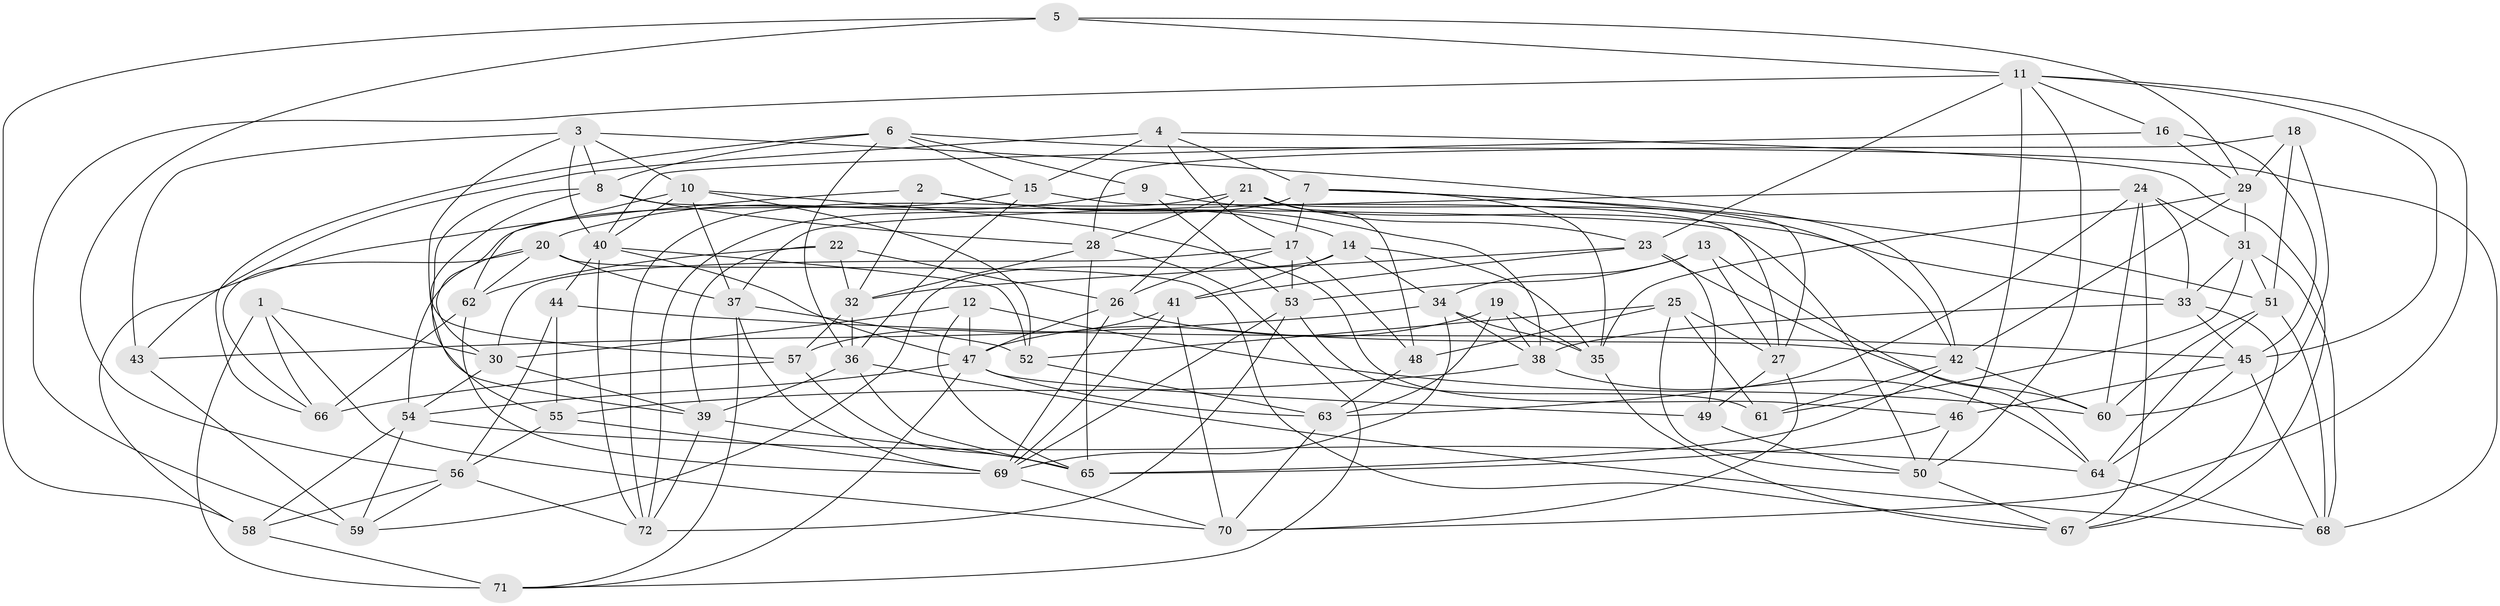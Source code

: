 // original degree distribution, {4: 1.0}
// Generated by graph-tools (version 1.1) at 2025/38/03/04/25 23:38:17]
// undirected, 72 vertices, 199 edges
graph export_dot {
  node [color=gray90,style=filled];
  1;
  2;
  3;
  4;
  5;
  6;
  7;
  8;
  9;
  10;
  11;
  12;
  13;
  14;
  15;
  16;
  17;
  18;
  19;
  20;
  21;
  22;
  23;
  24;
  25;
  26;
  27;
  28;
  29;
  30;
  31;
  32;
  33;
  34;
  35;
  36;
  37;
  38;
  39;
  40;
  41;
  42;
  43;
  44;
  45;
  46;
  47;
  48;
  49;
  50;
  51;
  52;
  53;
  54;
  55;
  56;
  57;
  58;
  59;
  60;
  61;
  62;
  63;
  64;
  65;
  66;
  67;
  68;
  69;
  70;
  71;
  72;
  1 -- 30 [weight=1.0];
  1 -- 66 [weight=1.0];
  1 -- 70 [weight=1.0];
  1 -- 71 [weight=1.0];
  2 -- 14 [weight=1.0];
  2 -- 32 [weight=1.0];
  2 -- 38 [weight=1.0];
  2 -- 58 [weight=1.0];
  3 -- 8 [weight=1.0];
  3 -- 10 [weight=1.0];
  3 -- 39 [weight=1.0];
  3 -- 40 [weight=1.0];
  3 -- 42 [weight=1.0];
  3 -- 43 [weight=1.0];
  4 -- 7 [weight=1.0];
  4 -- 15 [weight=2.0];
  4 -- 17 [weight=1.0];
  4 -- 43 [weight=1.0];
  4 -- 67 [weight=1.0];
  5 -- 11 [weight=1.0];
  5 -- 29 [weight=1.0];
  5 -- 56 [weight=1.0];
  5 -- 58 [weight=1.0];
  6 -- 8 [weight=1.0];
  6 -- 9 [weight=1.0];
  6 -- 15 [weight=1.0];
  6 -- 36 [weight=1.0];
  6 -- 66 [weight=1.0];
  6 -- 68 [weight=1.0];
  7 -- 17 [weight=1.0];
  7 -- 35 [weight=1.0];
  7 -- 42 [weight=1.0];
  7 -- 51 [weight=1.0];
  7 -- 72 [weight=1.0];
  8 -- 28 [weight=1.0];
  8 -- 50 [weight=1.0];
  8 -- 55 [weight=1.0];
  8 -- 57 [weight=1.0];
  9 -- 20 [weight=1.0];
  9 -- 33 [weight=1.0];
  9 -- 53 [weight=1.0];
  10 -- 37 [weight=1.0];
  10 -- 40 [weight=1.0];
  10 -- 46 [weight=1.0];
  10 -- 52 [weight=1.0];
  10 -- 62 [weight=1.0];
  11 -- 16 [weight=1.0];
  11 -- 23 [weight=1.0];
  11 -- 45 [weight=1.0];
  11 -- 46 [weight=1.0];
  11 -- 50 [weight=2.0];
  11 -- 59 [weight=2.0];
  11 -- 70 [weight=1.0];
  12 -- 30 [weight=1.0];
  12 -- 47 [weight=1.0];
  12 -- 60 [weight=1.0];
  12 -- 65 [weight=1.0];
  13 -- 27 [weight=1.0];
  13 -- 34 [weight=1.0];
  13 -- 53 [weight=1.0];
  13 -- 64 [weight=1.0];
  14 -- 34 [weight=1.0];
  14 -- 35 [weight=1.0];
  14 -- 41 [weight=2.0];
  14 -- 59 [weight=1.0];
  15 -- 27 [weight=1.0];
  15 -- 30 [weight=1.0];
  15 -- 36 [weight=1.0];
  16 -- 29 [weight=1.0];
  16 -- 40 [weight=1.0];
  16 -- 45 [weight=1.0];
  17 -- 26 [weight=1.0];
  17 -- 30 [weight=1.0];
  17 -- 48 [weight=1.0];
  17 -- 53 [weight=1.0];
  18 -- 28 [weight=1.0];
  18 -- 29 [weight=1.0];
  18 -- 51 [weight=1.0];
  18 -- 60 [weight=1.0];
  19 -- 35 [weight=1.0];
  19 -- 38 [weight=1.0];
  19 -- 47 [weight=1.0];
  19 -- 63 [weight=1.0];
  20 -- 37 [weight=1.0];
  20 -- 54 [weight=1.0];
  20 -- 62 [weight=1.0];
  20 -- 66 [weight=1.0];
  20 -- 67 [weight=1.0];
  21 -- 23 [weight=1.0];
  21 -- 26 [weight=1.0];
  21 -- 27 [weight=1.0];
  21 -- 28 [weight=1.0];
  21 -- 48 [weight=1.0];
  21 -- 72 [weight=1.0];
  22 -- 26 [weight=1.0];
  22 -- 32 [weight=1.0];
  22 -- 39 [weight=1.0];
  22 -- 62 [weight=1.0];
  23 -- 32 [weight=1.0];
  23 -- 41 [weight=1.0];
  23 -- 49 [weight=1.0];
  23 -- 60 [weight=1.0];
  24 -- 31 [weight=1.0];
  24 -- 33 [weight=1.0];
  24 -- 37 [weight=1.0];
  24 -- 60 [weight=1.0];
  24 -- 63 [weight=1.0];
  24 -- 67 [weight=1.0];
  25 -- 27 [weight=1.0];
  25 -- 48 [weight=1.0];
  25 -- 50 [weight=2.0];
  25 -- 52 [weight=1.0];
  25 -- 61 [weight=1.0];
  26 -- 42 [weight=1.0];
  26 -- 47 [weight=1.0];
  26 -- 69 [weight=1.0];
  27 -- 49 [weight=1.0];
  27 -- 70 [weight=1.0];
  28 -- 32 [weight=1.0];
  28 -- 65 [weight=1.0];
  28 -- 71 [weight=1.0];
  29 -- 31 [weight=1.0];
  29 -- 35 [weight=1.0];
  29 -- 42 [weight=1.0];
  30 -- 39 [weight=1.0];
  30 -- 54 [weight=1.0];
  31 -- 33 [weight=1.0];
  31 -- 51 [weight=1.0];
  31 -- 61 [weight=1.0];
  31 -- 68 [weight=1.0];
  32 -- 36 [weight=1.0];
  32 -- 57 [weight=1.0];
  33 -- 38 [weight=1.0];
  33 -- 45 [weight=1.0];
  33 -- 67 [weight=1.0];
  34 -- 35 [weight=1.0];
  34 -- 38 [weight=1.0];
  34 -- 43 [weight=1.0];
  34 -- 69 [weight=1.0];
  35 -- 67 [weight=1.0];
  36 -- 39 [weight=1.0];
  36 -- 65 [weight=1.0];
  36 -- 68 [weight=1.0];
  37 -- 52 [weight=1.0];
  37 -- 69 [weight=1.0];
  37 -- 71 [weight=1.0];
  38 -- 55 [weight=1.0];
  38 -- 64 [weight=1.0];
  39 -- 65 [weight=1.0];
  39 -- 72 [weight=1.0];
  40 -- 44 [weight=1.0];
  40 -- 47 [weight=1.0];
  40 -- 52 [weight=2.0];
  40 -- 72 [weight=1.0];
  41 -- 57 [weight=1.0];
  41 -- 69 [weight=1.0];
  41 -- 70 [weight=1.0];
  42 -- 60 [weight=1.0];
  42 -- 61 [weight=1.0];
  42 -- 65 [weight=2.0];
  43 -- 59 [weight=1.0];
  44 -- 45 [weight=1.0];
  44 -- 55 [weight=1.0];
  44 -- 56 [weight=1.0];
  45 -- 46 [weight=2.0];
  45 -- 64 [weight=1.0];
  45 -- 68 [weight=1.0];
  46 -- 50 [weight=1.0];
  46 -- 65 [weight=1.0];
  47 -- 49 [weight=1.0];
  47 -- 54 [weight=1.0];
  47 -- 63 [weight=1.0];
  47 -- 71 [weight=1.0];
  48 -- 63 [weight=1.0];
  49 -- 50 [weight=1.0];
  50 -- 67 [weight=1.0];
  51 -- 60 [weight=1.0];
  51 -- 64 [weight=1.0];
  51 -- 68 [weight=1.0];
  52 -- 63 [weight=1.0];
  53 -- 61 [weight=1.0];
  53 -- 69 [weight=1.0];
  53 -- 72 [weight=1.0];
  54 -- 58 [weight=1.0];
  54 -- 59 [weight=1.0];
  54 -- 64 [weight=1.0];
  55 -- 56 [weight=1.0];
  55 -- 69 [weight=2.0];
  56 -- 58 [weight=1.0];
  56 -- 59 [weight=1.0];
  56 -- 72 [weight=1.0];
  57 -- 65 [weight=1.0];
  57 -- 66 [weight=2.0];
  58 -- 71 [weight=2.0];
  62 -- 66 [weight=1.0];
  62 -- 69 [weight=2.0];
  63 -- 70 [weight=1.0];
  64 -- 68 [weight=1.0];
  69 -- 70 [weight=1.0];
}
